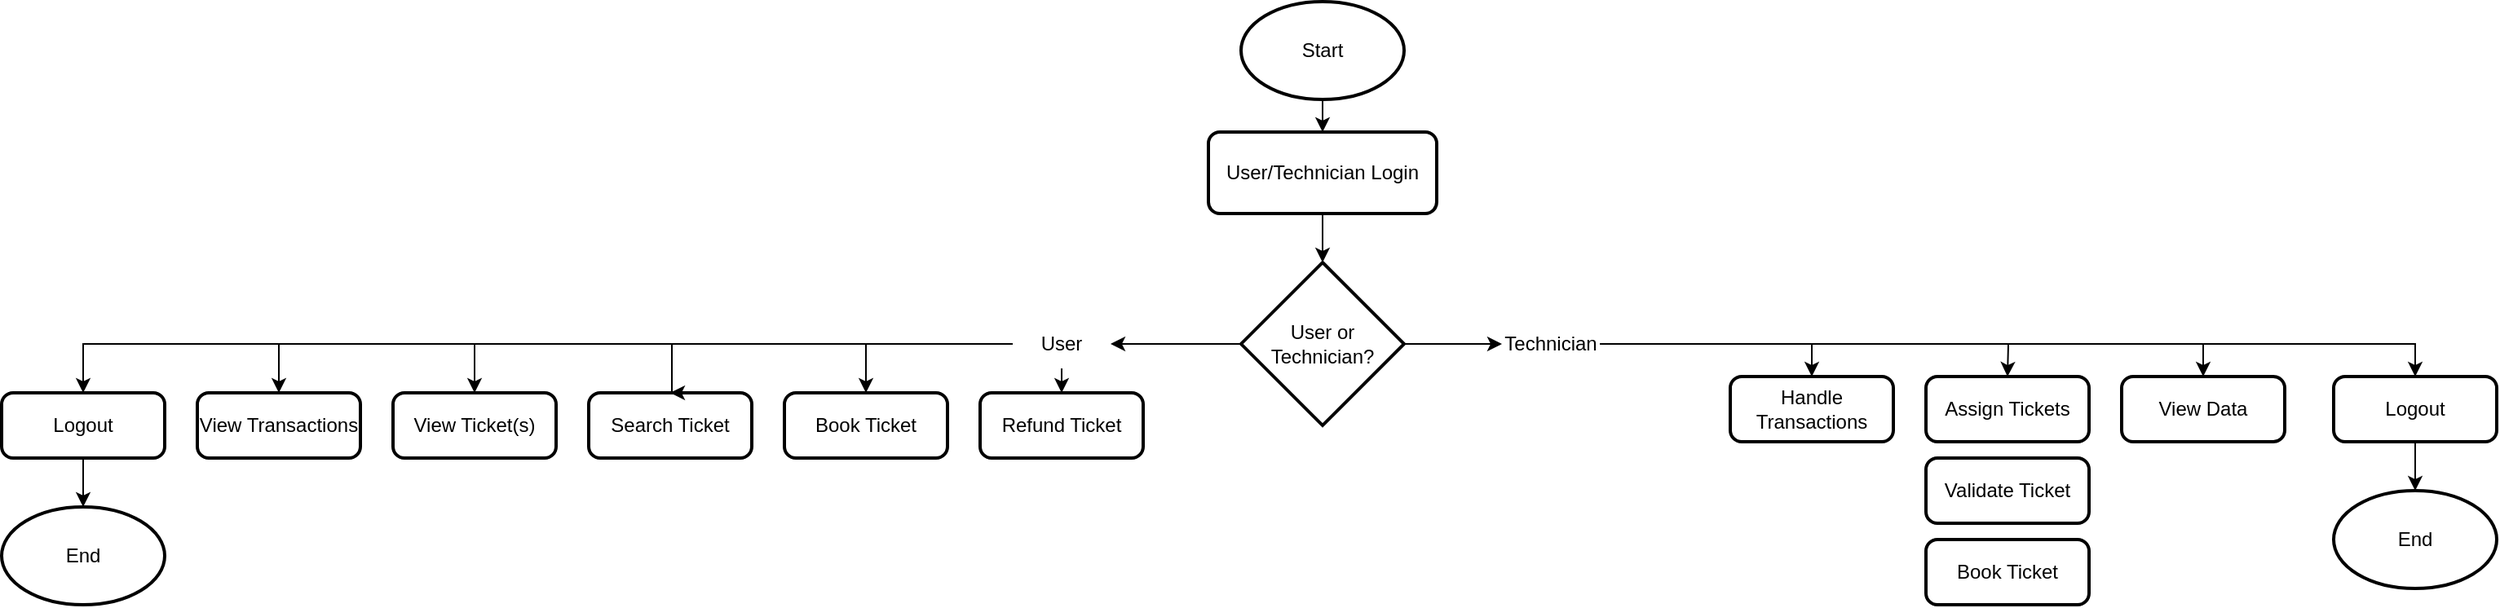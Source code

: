 <mxfile version="24.4.13" type="device">
  <diagram name="Page-1" id="cNbenIPAUZ-OBlg_9YgL">
    <mxGraphModel dx="1910" dy="658" grid="1" gridSize="10" guides="1" tooltips="1" connect="1" arrows="1" fold="1" page="1" pageScale="1" pageWidth="850" pageHeight="1100" math="0" shadow="0">
      <root>
        <mxCell id="0" />
        <mxCell id="1" parent="0" />
        <mxCell id="5SM_mKAItrkfPZ67ftxn-34" style="edgeStyle=orthogonalEdgeStyle;rounded=0;orthogonalLoop=1;jettySize=auto;html=1;exitX=0.5;exitY=1;exitDx=0;exitDy=0;exitPerimeter=0;entryX=0.5;entryY=0;entryDx=0;entryDy=0;" edge="1" parent="1" source="5SM_mKAItrkfPZ67ftxn-32" target="5SM_mKAItrkfPZ67ftxn-33">
          <mxGeometry relative="1" as="geometry" />
        </mxCell>
        <mxCell id="5SM_mKAItrkfPZ67ftxn-32" value="Start" style="strokeWidth=2;html=1;shape=mxgraph.flowchart.start_1;whiteSpace=wrap;" vertex="1" parent="1">
          <mxGeometry x="360" y="10" width="100" height="60" as="geometry" />
        </mxCell>
        <mxCell id="5SM_mKAItrkfPZ67ftxn-33" value="User/Technician Login" style="rounded=1;whiteSpace=wrap;html=1;absoluteArcSize=1;arcSize=14;strokeWidth=2;" vertex="1" parent="1">
          <mxGeometry x="340" y="90" width="140" height="50" as="geometry" />
        </mxCell>
        <mxCell id="5SM_mKAItrkfPZ67ftxn-40" style="edgeStyle=orthogonalEdgeStyle;rounded=0;orthogonalLoop=1;jettySize=auto;html=1;exitX=0;exitY=0.5;exitDx=0;exitDy=0;exitPerimeter=0;entryX=1;entryY=0.5;entryDx=0;entryDy=0;" edge="1" parent="1" source="5SM_mKAItrkfPZ67ftxn-35" target="5SM_mKAItrkfPZ67ftxn-38">
          <mxGeometry relative="1" as="geometry" />
        </mxCell>
        <mxCell id="5SM_mKAItrkfPZ67ftxn-42" style="edgeStyle=orthogonalEdgeStyle;rounded=0;orthogonalLoop=1;jettySize=auto;html=1;exitX=1;exitY=0.5;exitDx=0;exitDy=0;exitPerimeter=0;entryX=0;entryY=0.5;entryDx=0;entryDy=0;" edge="1" parent="1" source="5SM_mKAItrkfPZ67ftxn-35" target="5SM_mKAItrkfPZ67ftxn-39">
          <mxGeometry relative="1" as="geometry" />
        </mxCell>
        <mxCell id="5SM_mKAItrkfPZ67ftxn-35" value="User or Technician?" style="strokeWidth=2;html=1;shape=mxgraph.flowchart.decision;whiteSpace=wrap;" vertex="1" parent="1">
          <mxGeometry x="360" y="170" width="100" height="100" as="geometry" />
        </mxCell>
        <mxCell id="5SM_mKAItrkfPZ67ftxn-36" value="Search Ticket" style="rounded=1;whiteSpace=wrap;html=1;absoluteArcSize=1;arcSize=14;strokeWidth=2;" vertex="1" parent="1">
          <mxGeometry x="-40" y="250" width="100" height="40" as="geometry" />
        </mxCell>
        <mxCell id="5SM_mKAItrkfPZ67ftxn-41" style="edgeStyle=orthogonalEdgeStyle;rounded=0;orthogonalLoop=1;jettySize=auto;html=1;exitX=0;exitY=0.5;exitDx=0;exitDy=0;" edge="1" parent="1" source="5SM_mKAItrkfPZ67ftxn-38">
          <mxGeometry relative="1" as="geometry">
            <mxPoint x="10" y="250" as="targetPoint" />
            <Array as="points">
              <mxPoint x="11" y="220" />
            </Array>
          </mxGeometry>
        </mxCell>
        <mxCell id="5SM_mKAItrkfPZ67ftxn-50" style="edgeStyle=orthogonalEdgeStyle;rounded=0;orthogonalLoop=1;jettySize=auto;html=1;exitX=0;exitY=0.5;exitDx=0;exitDy=0;entryX=0.5;entryY=0;entryDx=0;entryDy=0;" edge="1" parent="1" source="5SM_mKAItrkfPZ67ftxn-38" target="5SM_mKAItrkfPZ67ftxn-45">
          <mxGeometry relative="1" as="geometry" />
        </mxCell>
        <mxCell id="5SM_mKAItrkfPZ67ftxn-51" style="edgeStyle=orthogonalEdgeStyle;rounded=0;orthogonalLoop=1;jettySize=auto;html=1;exitX=0.5;exitY=1;exitDx=0;exitDy=0;entryX=0.5;entryY=0;entryDx=0;entryDy=0;" edge="1" parent="1" source="5SM_mKAItrkfPZ67ftxn-38" target="5SM_mKAItrkfPZ67ftxn-46">
          <mxGeometry relative="1" as="geometry" />
        </mxCell>
        <mxCell id="5SM_mKAItrkfPZ67ftxn-52" style="edgeStyle=orthogonalEdgeStyle;rounded=0;orthogonalLoop=1;jettySize=auto;html=1;exitX=0;exitY=0.5;exitDx=0;exitDy=0;entryX=0.5;entryY=0;entryDx=0;entryDy=0;" edge="1" parent="1" source="5SM_mKAItrkfPZ67ftxn-38" target="5SM_mKAItrkfPZ67ftxn-47">
          <mxGeometry relative="1" as="geometry" />
        </mxCell>
        <mxCell id="5SM_mKAItrkfPZ67ftxn-53" style="edgeStyle=orthogonalEdgeStyle;rounded=0;orthogonalLoop=1;jettySize=auto;html=1;exitX=0;exitY=0.5;exitDx=0;exitDy=0;entryX=0.5;entryY=0;entryDx=0;entryDy=0;" edge="1" parent="1" source="5SM_mKAItrkfPZ67ftxn-38" target="5SM_mKAItrkfPZ67ftxn-48">
          <mxGeometry relative="1" as="geometry" />
        </mxCell>
        <mxCell id="5SM_mKAItrkfPZ67ftxn-63" style="edgeStyle=orthogonalEdgeStyle;rounded=0;orthogonalLoop=1;jettySize=auto;html=1;exitX=0;exitY=0.5;exitDx=0;exitDy=0;entryX=0.5;entryY=0;entryDx=0;entryDy=0;" edge="1" parent="1" source="5SM_mKAItrkfPZ67ftxn-38" target="5SM_mKAItrkfPZ67ftxn-62">
          <mxGeometry relative="1" as="geometry" />
        </mxCell>
        <mxCell id="5SM_mKAItrkfPZ67ftxn-38" value="User" style="text;html=1;align=center;verticalAlign=middle;whiteSpace=wrap;rounded=0;" vertex="1" parent="1">
          <mxGeometry x="220" y="205" width="60" height="30" as="geometry" />
        </mxCell>
        <mxCell id="5SM_mKAItrkfPZ67ftxn-43" style="edgeStyle=orthogonalEdgeStyle;rounded=0;orthogonalLoop=1;jettySize=auto;html=1;exitX=1;exitY=0.5;exitDx=0;exitDy=0;" edge="1" parent="1" source="5SM_mKAItrkfPZ67ftxn-39">
          <mxGeometry relative="1" as="geometry">
            <mxPoint x="830" y="240" as="targetPoint" />
          </mxGeometry>
        </mxCell>
        <mxCell id="5SM_mKAItrkfPZ67ftxn-60" style="edgeStyle=orthogonalEdgeStyle;rounded=0;orthogonalLoop=1;jettySize=auto;html=1;exitX=1;exitY=0.5;exitDx=0;exitDy=0;entryX=0.5;entryY=0;entryDx=0;entryDy=0;" edge="1" parent="1" source="5SM_mKAItrkfPZ67ftxn-39" target="5SM_mKAItrkfPZ67ftxn-57">
          <mxGeometry relative="1" as="geometry" />
        </mxCell>
        <mxCell id="5SM_mKAItrkfPZ67ftxn-61" style="edgeStyle=orthogonalEdgeStyle;rounded=0;orthogonalLoop=1;jettySize=auto;html=1;exitX=1;exitY=0.5;exitDx=0;exitDy=0;entryX=0.5;entryY=0;entryDx=0;entryDy=0;" edge="1" parent="1" source="5SM_mKAItrkfPZ67ftxn-39" target="5SM_mKAItrkfPZ67ftxn-58">
          <mxGeometry relative="1" as="geometry" />
        </mxCell>
        <mxCell id="5SM_mKAItrkfPZ67ftxn-71" style="edgeStyle=orthogonalEdgeStyle;rounded=0;orthogonalLoop=1;jettySize=auto;html=1;exitX=1;exitY=0.5;exitDx=0;exitDy=0;entryX=0.5;entryY=0;entryDx=0;entryDy=0;" edge="1" parent="1" source="5SM_mKAItrkfPZ67ftxn-39" target="5SM_mKAItrkfPZ67ftxn-68">
          <mxGeometry relative="1" as="geometry" />
        </mxCell>
        <mxCell id="5SM_mKAItrkfPZ67ftxn-39" value="Technician" style="text;html=1;align=center;verticalAlign=middle;whiteSpace=wrap;rounded=0;" vertex="1" parent="1">
          <mxGeometry x="520" y="205" width="60" height="30" as="geometry" />
        </mxCell>
        <mxCell id="5SM_mKAItrkfPZ67ftxn-45" value="Book Ticket" style="rounded=1;whiteSpace=wrap;html=1;absoluteArcSize=1;arcSize=14;strokeWidth=2;" vertex="1" parent="1">
          <mxGeometry x="80" y="250" width="100" height="40" as="geometry" />
        </mxCell>
        <mxCell id="5SM_mKAItrkfPZ67ftxn-46" value="Refund Ticket" style="rounded=1;whiteSpace=wrap;html=1;absoluteArcSize=1;arcSize=14;strokeWidth=2;" vertex="1" parent="1">
          <mxGeometry x="200" y="250" width="100" height="40" as="geometry" />
        </mxCell>
        <mxCell id="5SM_mKAItrkfPZ67ftxn-47" value="View Ticket(s)" style="rounded=1;whiteSpace=wrap;html=1;absoluteArcSize=1;arcSize=14;strokeWidth=2;" vertex="1" parent="1">
          <mxGeometry x="-160" y="250" width="100" height="40" as="geometry" />
        </mxCell>
        <mxCell id="5SM_mKAItrkfPZ67ftxn-48" value="View Transactions" style="rounded=1;whiteSpace=wrap;html=1;absoluteArcSize=1;arcSize=14;strokeWidth=2;" vertex="1" parent="1">
          <mxGeometry x="-280" y="250" width="100" height="40" as="geometry" />
        </mxCell>
        <mxCell id="5SM_mKAItrkfPZ67ftxn-49" value="Assign Tickets" style="rounded=1;whiteSpace=wrap;html=1;absoluteArcSize=1;arcSize=14;strokeWidth=2;" vertex="1" parent="1">
          <mxGeometry x="780" y="240" width="100" height="40" as="geometry" />
        </mxCell>
        <mxCell id="5SM_mKAItrkfPZ67ftxn-54" value="Validate Ticket" style="rounded=1;whiteSpace=wrap;html=1;absoluteArcSize=1;arcSize=14;strokeWidth=2;" vertex="1" parent="1">
          <mxGeometry x="780" y="290" width="100" height="40" as="geometry" />
        </mxCell>
        <mxCell id="5SM_mKAItrkfPZ67ftxn-55" value="Book Ticket" style="rounded=1;whiteSpace=wrap;html=1;absoluteArcSize=1;arcSize=14;strokeWidth=2;" vertex="1" parent="1">
          <mxGeometry x="780" y="340" width="100" height="40" as="geometry" />
        </mxCell>
        <mxCell id="5SM_mKAItrkfPZ67ftxn-57" value="Handle Transactions" style="rounded=1;whiteSpace=wrap;html=1;absoluteArcSize=1;arcSize=14;strokeWidth=2;" vertex="1" parent="1">
          <mxGeometry x="660" y="240" width="100" height="40" as="geometry" />
        </mxCell>
        <mxCell id="5SM_mKAItrkfPZ67ftxn-58" value="View Data" style="rounded=1;whiteSpace=wrap;html=1;absoluteArcSize=1;arcSize=14;strokeWidth=2;" vertex="1" parent="1">
          <mxGeometry x="900" y="240" width="100" height="40" as="geometry" />
        </mxCell>
        <mxCell id="5SM_mKAItrkfPZ67ftxn-62" value="Logout" style="rounded=1;whiteSpace=wrap;html=1;absoluteArcSize=1;arcSize=14;strokeWidth=2;" vertex="1" parent="1">
          <mxGeometry x="-400" y="250" width="100" height="40" as="geometry" />
        </mxCell>
        <mxCell id="5SM_mKAItrkfPZ67ftxn-65" value="End" style="strokeWidth=2;html=1;shape=mxgraph.flowchart.start_1;whiteSpace=wrap;" vertex="1" parent="1">
          <mxGeometry x="-400" y="320" width="100" height="60" as="geometry" />
        </mxCell>
        <mxCell id="5SM_mKAItrkfPZ67ftxn-67" style="edgeStyle=orthogonalEdgeStyle;rounded=0;orthogonalLoop=1;jettySize=auto;html=1;exitX=0.5;exitY=1;exitDx=0;exitDy=0;entryX=0.5;entryY=0;entryDx=0;entryDy=0;entryPerimeter=0;" edge="1" parent="1" source="5SM_mKAItrkfPZ67ftxn-62" target="5SM_mKAItrkfPZ67ftxn-65">
          <mxGeometry relative="1" as="geometry" />
        </mxCell>
        <mxCell id="5SM_mKAItrkfPZ67ftxn-68" value="Logout" style="rounded=1;whiteSpace=wrap;html=1;absoluteArcSize=1;arcSize=14;strokeWidth=2;" vertex="1" parent="1">
          <mxGeometry x="1030" y="240" width="100" height="40" as="geometry" />
        </mxCell>
        <mxCell id="5SM_mKAItrkfPZ67ftxn-69" value="End" style="strokeWidth=2;html=1;shape=mxgraph.flowchart.start_1;whiteSpace=wrap;" vertex="1" parent="1">
          <mxGeometry x="1030" y="310" width="100" height="60" as="geometry" />
        </mxCell>
        <mxCell id="5SM_mKAItrkfPZ67ftxn-70" style="edgeStyle=orthogonalEdgeStyle;rounded=0;orthogonalLoop=1;jettySize=auto;html=1;exitX=0.5;exitY=1;exitDx=0;exitDy=0;entryX=0.5;entryY=0;entryDx=0;entryDy=0;entryPerimeter=0;" edge="1" parent="1" source="5SM_mKAItrkfPZ67ftxn-68" target="5SM_mKAItrkfPZ67ftxn-69">
          <mxGeometry relative="1" as="geometry" />
        </mxCell>
        <mxCell id="5SM_mKAItrkfPZ67ftxn-72" style="edgeStyle=orthogonalEdgeStyle;rounded=0;orthogonalLoop=1;jettySize=auto;html=1;exitX=0.5;exitY=1;exitDx=0;exitDy=0;entryX=0.5;entryY=0;entryDx=0;entryDy=0;entryPerimeter=0;" edge="1" parent="1" source="5SM_mKAItrkfPZ67ftxn-33" target="5SM_mKAItrkfPZ67ftxn-35">
          <mxGeometry relative="1" as="geometry" />
        </mxCell>
      </root>
    </mxGraphModel>
  </diagram>
</mxfile>
